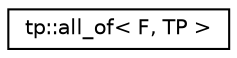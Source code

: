digraph "Graphical Class Hierarchy"
{
 // LATEX_PDF_SIZE
  edge [fontname="Helvetica",fontsize="10",labelfontname="Helvetica",labelfontsize="10"];
  node [fontname="Helvetica",fontsize="10",shape=record];
  rankdir="LR";
  Node0 [label="tp::all_of\< F, TP \>",height=0.2,width=0.4,color="black", fillcolor="white", style="filled",URL="$structtp_1_1all__of.html",tooltip="Checks if unary predicate is true for all elements in a type_pack."];
}
